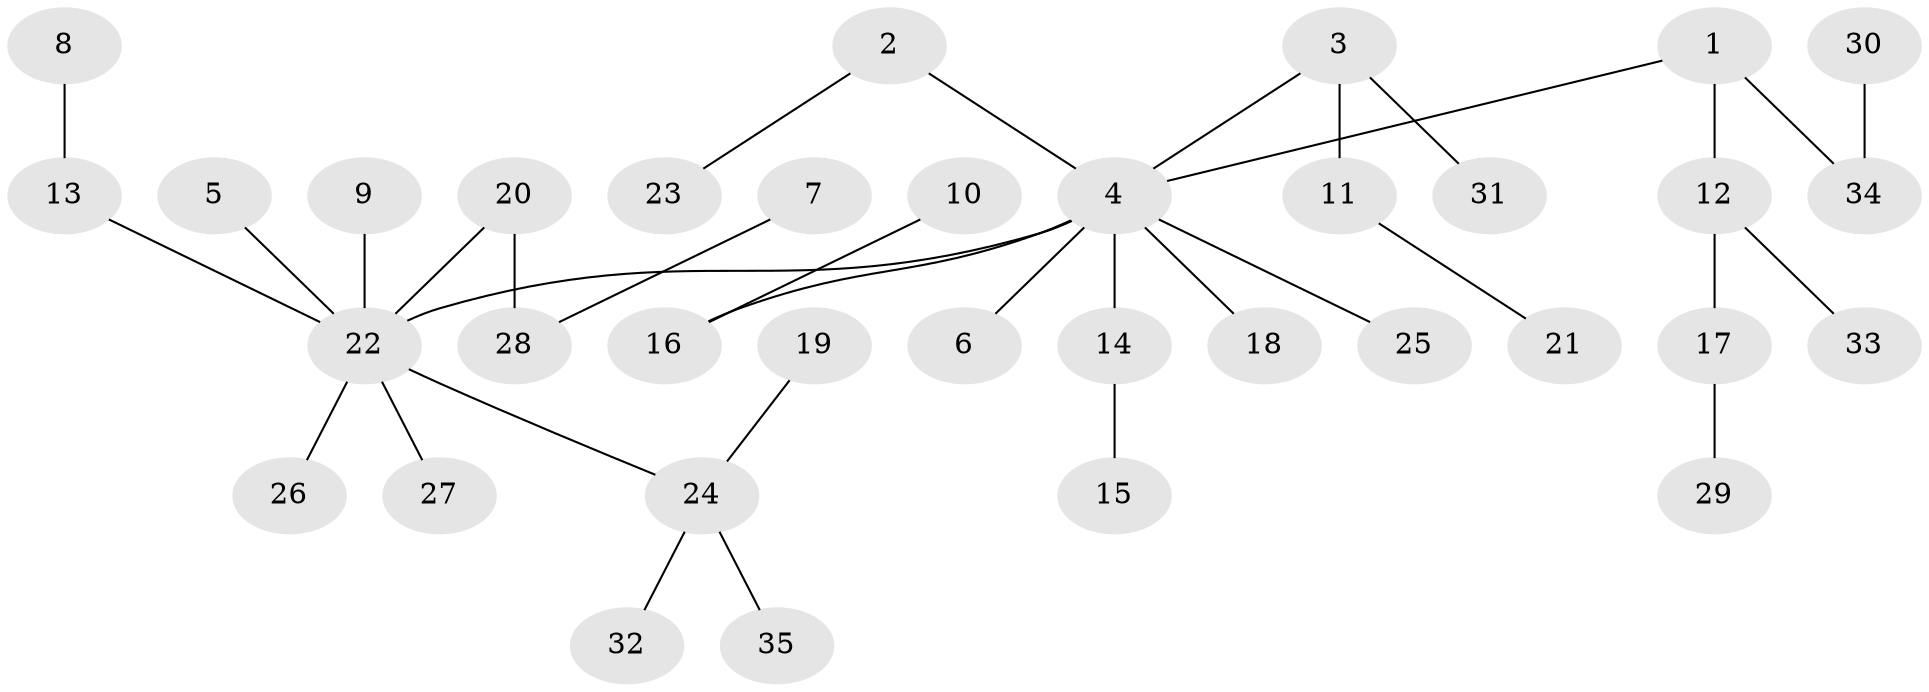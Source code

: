 // original degree distribution, {2: 0.2714285714285714, 10: 0.014285714285714285, 5: 0.02857142857142857, 3: 0.18571428571428572, 1: 0.4714285714285714, 4: 0.02857142857142857}
// Generated by graph-tools (version 1.1) at 2025/50/03/09/25 03:50:17]
// undirected, 35 vertices, 34 edges
graph export_dot {
graph [start="1"]
  node [color=gray90,style=filled];
  1;
  2;
  3;
  4;
  5;
  6;
  7;
  8;
  9;
  10;
  11;
  12;
  13;
  14;
  15;
  16;
  17;
  18;
  19;
  20;
  21;
  22;
  23;
  24;
  25;
  26;
  27;
  28;
  29;
  30;
  31;
  32;
  33;
  34;
  35;
  1 -- 4 [weight=1.0];
  1 -- 12 [weight=1.0];
  1 -- 34 [weight=1.0];
  2 -- 4 [weight=1.0];
  2 -- 23 [weight=1.0];
  3 -- 4 [weight=1.0];
  3 -- 11 [weight=1.0];
  3 -- 31 [weight=1.0];
  4 -- 6 [weight=1.0];
  4 -- 14 [weight=1.0];
  4 -- 16 [weight=1.0];
  4 -- 18 [weight=1.0];
  4 -- 22 [weight=1.0];
  4 -- 25 [weight=1.0];
  5 -- 22 [weight=1.0];
  7 -- 28 [weight=1.0];
  8 -- 13 [weight=1.0];
  9 -- 22 [weight=1.0];
  10 -- 16 [weight=1.0];
  11 -- 21 [weight=1.0];
  12 -- 17 [weight=1.0];
  12 -- 33 [weight=1.0];
  13 -- 22 [weight=1.0];
  14 -- 15 [weight=1.0];
  17 -- 29 [weight=1.0];
  19 -- 24 [weight=1.0];
  20 -- 22 [weight=1.0];
  20 -- 28 [weight=1.0];
  22 -- 24 [weight=1.0];
  22 -- 26 [weight=1.0];
  22 -- 27 [weight=1.0];
  24 -- 32 [weight=1.0];
  24 -- 35 [weight=1.0];
  30 -- 34 [weight=1.0];
}
